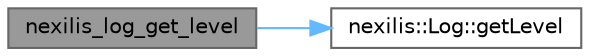 digraph "nexilis_log_get_level"
{
 // LATEX_PDF_SIZE
  bgcolor="transparent";
  edge [fontname=Helvetica,fontsize=10,labelfontname=Helvetica,labelfontsize=10];
  node [fontname=Helvetica,fontsize=10,shape=box,height=0.2,width=0.4];
  rankdir="LR";
  Node1 [id="Node000001",label="nexilis_log_get_level",height=0.2,width=0.4,color="gray40", fillcolor="grey60", style="filled", fontcolor="black",tooltip=" "];
  Node1 -> Node2 [id="edge1_Node000001_Node000002",color="steelblue1",style="solid",tooltip=" "];
  Node2 [id="Node000002",label="nexilis::Log::getLevel",height=0.2,width=0.4,color="grey40", fillcolor="white", style="filled",URL="$dc/dbc/classnexilis_1_1Log.html#a705654f025533c6263e4e2e46ce35598",tooltip=" "];
}
